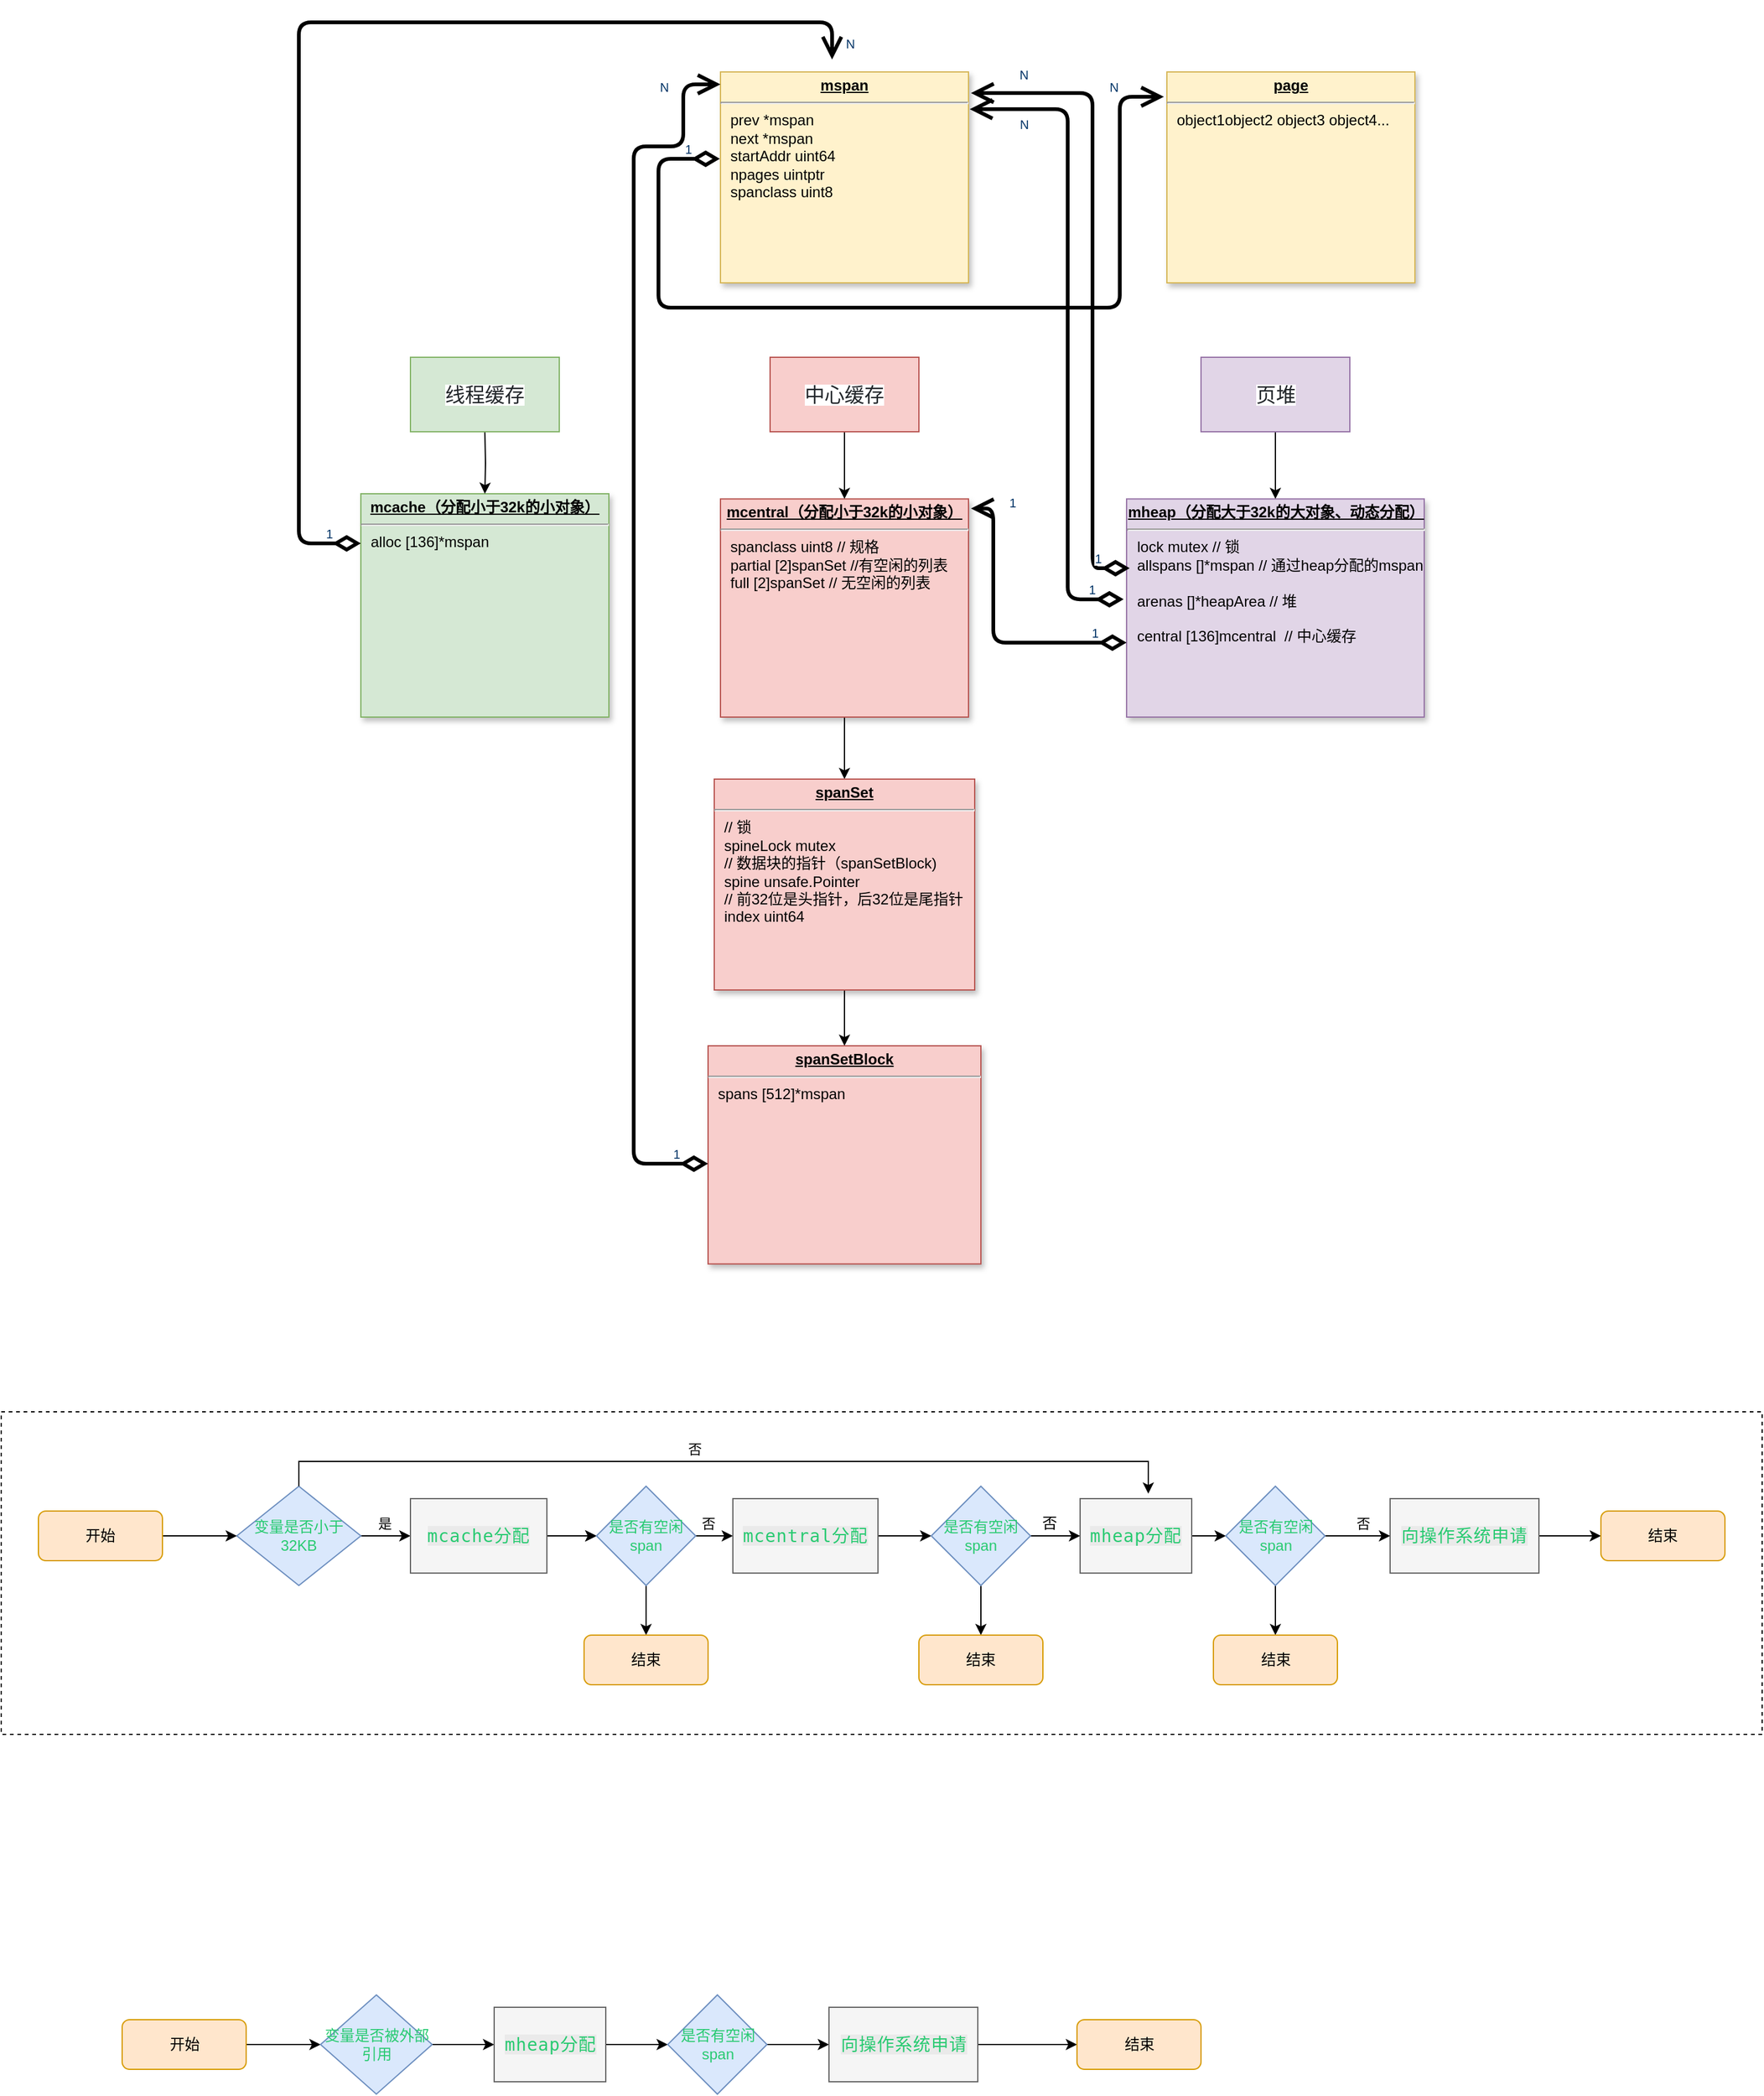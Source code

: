 <mxfile version="17.2.4" type="device"><diagram name="Page-1" id="efa7a0a1-bf9b-a30e-e6df-94a7791c09e9"><mxGraphModel dx="2144" dy="2055" grid="1" gridSize="10" guides="1" tooltips="1" connect="0" arrows="1" fold="1" page="1" pageScale="1" pageWidth="826" pageHeight="1169" background="none" math="0" shadow="0"><root><mxCell id="0"/><mxCell id="1" parent="0"/><mxCell id="Ub08Ud8JB8y0j1W9yoNn-201" value="" style="rounded=0;whiteSpace=wrap;html=1;fontColor=#28CA71;strokeColor=#000000;dashed=1;" parent="1" vertex="1"><mxGeometry x="-230" y="880" width="1420" height="260" as="geometry"/></mxCell><mxCell id="Ub08Ud8JB8y0j1W9yoNn-117" value="" style="edgeStyle=orthogonalEdgeStyle;rounded=0;orthogonalLoop=1;jettySize=auto;html=1;" parent="1" source="19" target="Ub08Ud8JB8y0j1W9yoNn-116" edge="1"><mxGeometry relative="1" as="geometry"/></mxCell><mxCell id="19" value="&lt;p style=&quot;margin: 0px ; margin-top: 4px ; text-align: center ; text-decoration: underline&quot;&gt;&lt;b&gt;mcentral（分配小于32k的小对象）&lt;/b&gt;&lt;/p&gt;&lt;hr&gt;&lt;p style=&quot;margin: 0px ; margin-left: 8px&quot;&gt;spanclass uint8 // 规格&lt;/p&gt;&lt;p style=&quot;margin: 0px ; margin-left: 8px&quot;&gt;partial [2]spanSet //有空闲的列表&lt;br&gt;full [2]spanSet // 无空闲的列表&lt;/p&gt;" style="verticalAlign=top;align=left;overflow=fill;fontSize=12;fontFamily=Helvetica;html=1;strokeColor=#b85450;shadow=1;fillColor=#f8cecc;" parent="1" vertex="1"><mxGeometry x="350" y="144.18" width="200" height="175.82" as="geometry"/></mxCell><mxCell id="21" value="&lt;p style=&quot;margin: 0px ; margin-top: 4px ; text-align: center ; text-decoration: underline&quot;&gt;&lt;b&gt;mspan&lt;/b&gt;&lt;/p&gt;&lt;hr&gt;&lt;p style=&quot;margin: 0px ; margin-left: 8px&quot;&gt;prev *mspan&lt;/p&gt;&lt;p style=&quot;margin: 0px ; margin-left: 8px&quot;&gt;next *mspan&lt;/p&gt;&lt;p style=&quot;margin: 0px ; margin-left: 8px&quot;&gt;startAddr uint64&lt;/p&gt;&lt;p style=&quot;margin: 0px ; margin-left: 8px&quot;&gt;npages uintptr&lt;/p&gt;&lt;p style=&quot;margin: 0px ; margin-left: 8px&quot;&gt;spanclass uint8&lt;/p&gt;" style="verticalAlign=top;align=left;overflow=fill;fontSize=12;fontFamily=Helvetica;html=1;strokeColor=#d6b656;shadow=1;fillColor=#fff2cc;" parent="1" vertex="1"><mxGeometry x="350" y="-200" width="200" height="170" as="geometry"/></mxCell><mxCell id="23" value="&lt;p style=&quot;margin: 0px ; margin-top: 4px ; text-align: center ; text-decoration: underline&quot;&gt;&lt;b&gt;mheap（分配大于32k的大对象、动态分配）&lt;/b&gt;&lt;/p&gt;&lt;hr&gt;&lt;p style=&quot;margin: 0px ; margin-left: 8px&quot;&gt;lock mutex // 锁&lt;/p&gt;&lt;p style=&quot;margin: 0px ; margin-left: 8px&quot;&gt;&lt;span&gt;allspans []*mspan // 通过heap分配的mspan&lt;/span&gt;&lt;br&gt;&lt;/p&gt;&lt;p style=&quot;margin: 0px ; margin-left: 8px&quot;&gt;&lt;span&gt;&lt;br&gt;&lt;/span&gt;&lt;/p&gt;&lt;p style=&quot;margin: 0px 0px 0px 8px&quot;&gt;arenas []*heapArea // 堆&lt;br&gt;&lt;/p&gt;&lt;p style=&quot;margin: 0px 0px 0px 8px&quot;&gt;&lt;br&gt;&lt;/p&gt;&lt;p style=&quot;margin: 0px ; margin-left: 8px&quot;&gt;&lt;span&gt;central [136]mcentral&amp;nbsp; // 中心缓存&lt;/span&gt;&lt;/p&gt;&lt;p style=&quot;margin: 0px ; margin-left: 8px&quot;&gt;&lt;br&gt;&lt;/p&gt;&lt;p style=&quot;margin: 0px ; margin-left: 8px&quot;&gt;&lt;br&gt;&lt;/p&gt;" style="verticalAlign=top;align=left;overflow=fill;fontSize=12;fontFamily=Helvetica;html=1;strokeColor=#9673a6;shadow=1;fillColor=#e1d5e7;" parent="1" vertex="1"><mxGeometry x="677.5" y="144.18" width="240" height="175.82" as="geometry"/></mxCell><mxCell id="25" value="&lt;p style=&quot;margin: 0px ; margin-top: 4px ; text-align: center ; text-decoration: underline&quot;&gt;&lt;strong&gt;mcache（分配小于32k的小对象）&lt;/strong&gt;&lt;/p&gt;&lt;hr&gt;&lt;p style=&quot;margin: 0px ; margin-left: 8px&quot;&gt;&lt;span&gt;alloc [136]*mspan&lt;/span&gt;&lt;br&gt;&lt;/p&gt;" style="verticalAlign=top;align=left;overflow=fill;fontSize=12;fontFamily=Helvetica;html=1;strokeColor=#82b366;shadow=1;fillColor=#d5e8d4;" parent="1" vertex="1"><mxGeometry x="60" y="140" width="200" height="180" as="geometry"/></mxCell><mxCell id="90" value="" style="endArrow=open;endSize=12;startArrow=diamondThin;startSize=14;startFill=0;edgeStyle=orthogonalEdgeStyle;strokeColor=#000000;strokeWidth=3;" parent="1" source="25" edge="1"><mxGeometry x="620" y="340" as="geometry"><mxPoint x="620" y="340" as="sourcePoint"/><mxPoint x="440" y="-210" as="targetPoint"/><Array as="points"><mxPoint x="10" y="180"/><mxPoint x="10" y="-240"/><mxPoint x="440" y="-240"/></Array></mxGeometry></mxCell><mxCell id="91" value="1" style="resizable=0;align=left;verticalAlign=top;labelBackgroundColor=#ffffff;fontSize=10;strokeColor=#003366;shadow=1;fillColor=#D4E1F5;fontColor=#003366" parent="90" connectable="0" vertex="1"><mxGeometry x="-1" relative="1" as="geometry"><mxPoint x="-30" y="-20" as="offset"/></mxGeometry></mxCell><mxCell id="92" value="N" style="resizable=0;align=right;verticalAlign=top;labelBackgroundColor=#ffffff;fontSize=10;strokeColor=#003366;shadow=1;fillColor=#D4E1F5;fontColor=#003366" parent="90" connectable="0" vertex="1"><mxGeometry x="1" relative="1" as="geometry"><mxPoint x="20" y="-25.0" as="offset"/></mxGeometry></mxCell><mxCell id="Ub08Ud8JB8y0j1W9yoNn-115" value="" style="edgeStyle=orthogonalEdgeStyle;rounded=0;orthogonalLoop=1;jettySize=auto;html=1;" parent="1" target="25" edge="1"><mxGeometry relative="1" as="geometry"><mxPoint x="160" y="90" as="sourcePoint"/></mxGeometry></mxCell><mxCell id="Ub08Ud8JB8y0j1W9yoNn-125" value="" style="edgeStyle=orthogonalEdgeStyle;rounded=0;orthogonalLoop=1;jettySize=auto;html=1;" parent="1" source="Ub08Ud8JB8y0j1W9yoNn-116" target="Ub08Ud8JB8y0j1W9yoNn-124" edge="1"><mxGeometry relative="1" as="geometry"/></mxCell><mxCell id="Ub08Ud8JB8y0j1W9yoNn-116" value="&lt;p style=&quot;margin: 0px ; margin-top: 4px ; text-align: center ; text-decoration: underline&quot;&gt;&lt;b&gt;spanSet&lt;/b&gt;&lt;/p&gt;&lt;hr&gt;&lt;p style=&quot;margin: 0px ; margin-left: 8px&quot;&gt;// 锁&lt;/p&gt;&lt;p style=&quot;margin: 0px ; margin-left: 8px&quot;&gt;spineLock mutex&lt;br&gt;&lt;/p&gt;&lt;p style=&quot;margin: 0px 0px 0px 8px&quot;&gt;// 数据块的指针（spanSetBlock)&lt;/p&gt;&lt;p style=&quot;margin: 0px ; margin-left: 8px&quot;&gt;spine unsafe.Pointer&lt;/p&gt;&lt;p style=&quot;margin: 0px 0px 0px 8px&quot;&gt;// 前32位是头指针，后32位是尾指针&lt;/p&gt;&lt;p style=&quot;margin: 0px ; margin-left: 8px&quot;&gt;&lt;span&gt;index uint64&lt;/span&gt;&lt;br&gt;&lt;/p&gt;&lt;p style=&quot;margin: 0px ; margin-left: 8px&quot;&gt;&lt;br&gt;&lt;/p&gt;&lt;p style=&quot;margin: 0px ; margin-left: 8px&quot;&gt;&lt;br&gt;&lt;/p&gt;&lt;p style=&quot;margin: 0px ; margin-left: 8px&quot;&gt;&lt;br&gt;&lt;/p&gt;" style="verticalAlign=top;align=left;overflow=fill;fontSize=12;fontFamily=Helvetica;html=1;strokeColor=#b85450;shadow=1;fillColor=#f8cecc;" parent="1" vertex="1"><mxGeometry x="345" y="370" width="210" height="170" as="geometry"/></mxCell><mxCell id="Ub08Ud8JB8y0j1W9yoNn-122" value="" style="edgeStyle=orthogonalEdgeStyle;rounded=0;orthogonalLoop=1;jettySize=auto;html=1;" parent="1" source="Ub08Ud8JB8y0j1W9yoNn-120" target="19" edge="1"><mxGeometry relative="1" as="geometry"/></mxCell><mxCell id="Ub08Ud8JB8y0j1W9yoNn-120" value="&lt;font color=&quot;#212529&quot;&gt;&lt;span style=&quot;font-size: 16px ; background-color: rgb(255 , 255 , 255)&quot;&gt;中心缓存&lt;/span&gt;&lt;/font&gt;" style="rounded=0;whiteSpace=wrap;html=1;fillColor=#f8cecc;strokeColor=#b85450;" parent="1" vertex="1"><mxGeometry x="390" y="30" width="120" height="60" as="geometry"/></mxCell><mxCell id="Ub08Ud8JB8y0j1W9yoNn-123" value="" style="edgeStyle=orthogonalEdgeStyle;rounded=0;orthogonalLoop=1;jettySize=auto;html=1;" parent="1" source="Ub08Ud8JB8y0j1W9yoNn-121" target="23" edge="1"><mxGeometry relative="1" as="geometry"/></mxCell><mxCell id="Ub08Ud8JB8y0j1W9yoNn-121" value="&lt;span style=&quot;color: rgb(33 , 37 , 41) ; font-family: , , &amp;#34;segoe ui&amp;#34; , &amp;#34;roboto&amp;#34; , &amp;#34;helvetica neue&amp;#34; , &amp;#34;arial&amp;#34; , &amp;#34;noto sans&amp;#34; , &amp;#34;liberation sans&amp;#34; , sans-serif , &amp;#34;apple color emoji&amp;#34; , &amp;#34;segoe ui emoji&amp;#34; , &amp;#34;segoe ui symbol&amp;#34; , &amp;#34;noto color emoji&amp;#34; ; font-size: 16px ; background-color: rgb(255 , 255 , 255)&quot;&gt;页堆&lt;/span&gt;" style="rounded=0;whiteSpace=wrap;html=1;fillColor=#e1d5e7;strokeColor=#9673a6;" parent="1" vertex="1"><mxGeometry x="737.5" y="30" width="120" height="60" as="geometry"/></mxCell><mxCell id="Ub08Ud8JB8y0j1W9yoNn-124" value="&lt;p style=&quot;margin: 0px ; margin-top: 4px ; text-align: center ; text-decoration: underline&quot;&gt;&lt;b&gt;spanSetBlock&lt;/b&gt;&lt;/p&gt;&lt;hr&gt;&lt;p style=&quot;margin: 0px ; margin-left: 8px&quot;&gt;spans [512]*mspan&lt;/p&gt;&lt;p style=&quot;margin: 0px ; margin-left: 8px&quot;&gt;&lt;br&gt;&lt;/p&gt;&lt;p style=&quot;margin: 0px ; margin-left: 8px&quot;&gt;&lt;br&gt;&lt;/p&gt;&lt;p style=&quot;margin: 0px ; margin-left: 8px&quot;&gt;&lt;br&gt;&lt;/p&gt;" style="verticalAlign=top;align=left;overflow=fill;fontSize=12;fontFamily=Helvetica;html=1;strokeColor=#b85450;shadow=1;fillColor=#f8cecc;" parent="1" vertex="1"><mxGeometry x="340" y="585.0" width="220" height="175.82" as="geometry"/></mxCell><mxCell id="Ub08Ud8JB8y0j1W9yoNn-126" value="" style="endArrow=open;endSize=12;startArrow=diamondThin;startSize=14;startFill=0;edgeStyle=orthogonalEdgeStyle;entryX=0;entryY=0.059;entryDx=0;entryDy=0;entryPerimeter=0;strokeColor=#000000;strokeWidth=3;" parent="1" target="21" edge="1"><mxGeometry x="900" y="840" as="geometry"><mxPoint x="340" y="680" as="sourcePoint"/><mxPoint x="50" y="380" as="targetPoint"/><Array as="points"><mxPoint x="280" y="680"/><mxPoint x="280" y="-140"/><mxPoint x="320" y="-140"/><mxPoint x="320" y="-190"/></Array></mxGeometry></mxCell><mxCell id="Ub08Ud8JB8y0j1W9yoNn-127" value="1" style="resizable=0;align=left;verticalAlign=top;labelBackgroundColor=#ffffff;fontSize=10;strokeColor=#003366;shadow=1;fillColor=#D4E1F5;fontColor=#003366" parent="Ub08Ud8JB8y0j1W9yoNn-126" connectable="0" vertex="1"><mxGeometry x="-1" relative="1" as="geometry"><mxPoint x="-30" y="-20" as="offset"/></mxGeometry></mxCell><mxCell id="Ub08Ud8JB8y0j1W9yoNn-128" value="N" style="resizable=0;align=right;verticalAlign=top;labelBackgroundColor=#ffffff;fontSize=10;strokeColor=#003366;shadow=1;fillColor=#D4E1F5;fontColor=#003366" parent="Ub08Ud8JB8y0j1W9yoNn-126" connectable="0" vertex="1"><mxGeometry x="1" relative="1" as="geometry"><mxPoint x="-40" y="-10" as="offset"/></mxGeometry></mxCell><mxCell id="Ub08Ud8JB8y0j1W9yoNn-129" value="&lt;font color=&quot;#212529&quot;&gt;&lt;span style=&quot;font-size: 16px ; background-color: rgb(255 , 255 , 255)&quot;&gt;线程缓存&lt;/span&gt;&lt;/font&gt;" style="rounded=0;whiteSpace=wrap;html=1;fillColor=#d5e8d4;strokeColor=#82b366;" parent="1" vertex="1"><mxGeometry x="100" y="30" width="120" height="60" as="geometry"/></mxCell><mxCell id="Ub08Ud8JB8y0j1W9yoNn-136" value="" style="endArrow=open;endSize=12;startArrow=diamondThin;startSize=14;startFill=0;edgeStyle=orthogonalEdgeStyle;entryX=1.01;entryY=0.1;entryDx=0;entryDy=0;entryPerimeter=0;strokeColor=#000000;strokeWidth=3;" parent="1" target="21" edge="1"><mxGeometry x="1240" y="360" as="geometry"><mxPoint x="680" y="200" as="sourcePoint"/><mxPoint x="200" y="360" as="targetPoint"/><Array as="points"><mxPoint x="650" y="200"/><mxPoint x="650" y="-183"/></Array></mxGeometry></mxCell><mxCell id="Ub08Ud8JB8y0j1W9yoNn-137" value="1" style="resizable=0;align=left;verticalAlign=top;labelBackgroundColor=#ffffff;fontSize=10;strokeColor=#003366;shadow=1;fillColor=#D4E1F5;fontColor=#003366" parent="Ub08Ud8JB8y0j1W9yoNn-136" connectable="0" vertex="1"><mxGeometry x="-1" relative="1" as="geometry"><mxPoint x="-30" y="-20" as="offset"/></mxGeometry></mxCell><mxCell id="Ub08Ud8JB8y0j1W9yoNn-138" value="N" style="resizable=0;align=right;verticalAlign=top;labelBackgroundColor=#ffffff;fontSize=10;strokeColor=#003366;shadow=1;fillColor=#D4E1F5;fontColor=#003366" parent="Ub08Ud8JB8y0j1W9yoNn-136" connectable="0" vertex="1"><mxGeometry x="1" relative="1" as="geometry"><mxPoint x="48" y="-27" as="offset"/></mxGeometry></mxCell><mxCell id="Ub08Ud8JB8y0j1W9yoNn-142" value="" style="edgeStyle=orthogonalEdgeStyle;rounded=0;orthogonalLoop=1;jettySize=auto;html=1;strokeColor=#000000;strokeWidth=1;" parent="1" source="Ub08Ud8JB8y0j1W9yoNn-140" target="Ub08Ud8JB8y0j1W9yoNn-141" edge="1"><mxGeometry relative="1" as="geometry"/></mxCell><mxCell id="Ub08Ud8JB8y0j1W9yoNn-158" value="&lt;font color=&quot;#000000&quot;&gt;是&lt;/font&gt;" style="edgeLabel;html=1;align=center;verticalAlign=middle;resizable=0;points=[];fontColor=#28CA71;" parent="Ub08Ud8JB8y0j1W9yoNn-142" vertex="1" connectable="0"><mxGeometry x="-0.04" y="-1" relative="1" as="geometry"><mxPoint y="-11" as="offset"/></mxGeometry></mxCell><mxCell id="Ub08Ud8JB8y0j1W9yoNn-140" value="&lt;font color=&quot;#28ca71&quot;&gt;变量是否小于32KB&lt;/font&gt;" style="rhombus;whiteSpace=wrap;html=1;fillColor=#dae8fc;strokeColor=#6c8ebf;" parent="1" vertex="1"><mxGeometry x="-40" y="940" width="100" height="80" as="geometry"/></mxCell><mxCell id="Ub08Ud8JB8y0j1W9yoNn-153" value="" style="edgeStyle=orthogonalEdgeStyle;rounded=0;orthogonalLoop=1;jettySize=auto;html=1;fontColor=#28CA71;strokeColor=#000000;strokeWidth=1;" parent="1" source="Ub08Ud8JB8y0j1W9yoNn-141" target="Ub08Ud8JB8y0j1W9yoNn-146" edge="1"><mxGeometry relative="1" as="geometry"/></mxCell><mxCell id="Ub08Ud8JB8y0j1W9yoNn-154" value="" style="edgeStyle=orthogonalEdgeStyle;rounded=0;orthogonalLoop=1;jettySize=auto;html=1;fontColor=#28CA71;strokeColor=#000000;strokeWidth=1;" parent="1" source="Ub08Ud8JB8y0j1W9yoNn-141" target="Ub08Ud8JB8y0j1W9yoNn-146" edge="1"><mxGeometry relative="1" as="geometry"/></mxCell><mxCell id="Ub08Ud8JB8y0j1W9yoNn-141" value="&lt;span style=&quot;color: rgb(40 , 202 , 113) ; font-family: &amp;#34;operator mono&amp;#34; , &amp;#34;consolas&amp;#34; , &amp;#34;monaco&amp;#34; , &amp;#34;menlo&amp;#34; , monospace ; font-size: 14px ; letter-spacing: 0.544px ; text-align: left ; background-color: rgba(27 , 31 , 35 , 0.05)&quot;&gt;mcache分配&lt;/span&gt;" style="whiteSpace=wrap;html=1;fillColor=#f5f5f5;fontColor=#333333;strokeColor=#666666;" parent="1" vertex="1"><mxGeometry x="100" y="950" width="110" height="60" as="geometry"/></mxCell><mxCell id="Ub08Ud8JB8y0j1W9yoNn-155" value="" style="edgeStyle=orthogonalEdgeStyle;rounded=0;orthogonalLoop=1;jettySize=auto;html=1;fontColor=#28CA71;strokeColor=#000000;strokeWidth=1;" parent="1" source="Ub08Ud8JB8y0j1W9yoNn-146" target="Ub08Ud8JB8y0j1W9yoNn-147" edge="1"><mxGeometry relative="1" as="geometry"/></mxCell><mxCell id="Ub08Ud8JB8y0j1W9yoNn-173" value="否" style="edgeLabel;html=1;align=center;verticalAlign=middle;resizable=0;points=[];fontColor=#000000;" parent="Ub08Ud8JB8y0j1W9yoNn-155" vertex="1" connectable="0"><mxGeometry x="0.36" y="-3" relative="1" as="geometry"><mxPoint x="-4" y="-13" as="offset"/></mxGeometry></mxCell><mxCell id="Ub08Ud8JB8y0j1W9yoNn-176" value="" style="edgeStyle=orthogonalEdgeStyle;rounded=0;orthogonalLoop=1;jettySize=auto;html=1;fontColor=#000000;strokeColor=#000000;strokeWidth=1;" parent="1" source="Ub08Ud8JB8y0j1W9yoNn-146" target="Ub08Ud8JB8y0j1W9yoNn-163" edge="1"><mxGeometry relative="1" as="geometry"/></mxCell><mxCell id="Ub08Ud8JB8y0j1W9yoNn-146" value="&lt;font color=&quot;#28ca71&quot;&gt;是否有空闲span&lt;/font&gt;" style="rhombus;whiteSpace=wrap;html=1;fillColor=#dae8fc;strokeColor=#6c8ebf;" parent="1" vertex="1"><mxGeometry x="250" y="940" width="80" height="80" as="geometry"/></mxCell><mxCell id="Ub08Ud8JB8y0j1W9yoNn-167" value="" style="edgeStyle=orthogonalEdgeStyle;rounded=0;orthogonalLoop=1;jettySize=auto;html=1;fontColor=#000000;strokeColor=#000000;strokeWidth=1;" parent="1" source="Ub08Ud8JB8y0j1W9yoNn-147" target="Ub08Ud8JB8y0j1W9yoNn-164" edge="1"><mxGeometry relative="1" as="geometry"/></mxCell><mxCell id="Ub08Ud8JB8y0j1W9yoNn-147" value="&lt;span style=&quot;color: rgb(40 , 202 , 113) ; font-family: &amp;#34;operator mono&amp;#34; , &amp;#34;consolas&amp;#34; , &amp;#34;monaco&amp;#34; , &amp;#34;menlo&amp;#34; , monospace ; font-size: 14px ; letter-spacing: 0.544px ; text-align: left ; background-color: rgba(27 , 31 , 35 , 0.05)&quot;&gt;mcentral分配&lt;/span&gt;" style="whiteSpace=wrap;html=1;fillColor=#f5f5f5;fontColor=#333333;strokeColor=#666666;" parent="1" vertex="1"><mxGeometry x="360" y="950" width="117" height="60" as="geometry"/></mxCell><mxCell id="Ub08Ud8JB8y0j1W9yoNn-170" value="" style="edgeStyle=orthogonalEdgeStyle;rounded=0;orthogonalLoop=1;jettySize=auto;html=1;fontColor=#000000;strokeColor=#000000;strokeWidth=1;" parent="1" source="Ub08Ud8JB8y0j1W9yoNn-149" target="Ub08Ud8JB8y0j1W9yoNn-169" edge="1"><mxGeometry relative="1" as="geometry"/></mxCell><mxCell id="Ub08Ud8JB8y0j1W9yoNn-149" value="&lt;span style=&quot;color: rgb(40 , 202 , 113) ; font-family: &amp;#34;operator mono&amp;#34; , &amp;#34;consolas&amp;#34; , &amp;#34;monaco&amp;#34; , &amp;#34;menlo&amp;#34; , monospace ; font-size: 14px ; letter-spacing: 0.544px ; text-align: left ; background-color: rgba(27 , 31 , 35 , 0.05)&quot;&gt;mheap分配&lt;/span&gt;" style="whiteSpace=wrap;html=1;fillColor=#f5f5f5;fontColor=#333333;strokeColor=#666666;" parent="1" vertex="1"><mxGeometry x="640" y="950" width="90" height="60" as="geometry"/></mxCell><mxCell id="Ub08Ud8JB8y0j1W9yoNn-185" value="" style="edgeStyle=orthogonalEdgeStyle;rounded=0;orthogonalLoop=1;jettySize=auto;html=1;fontColor=#000000;strokeColor=#000000;strokeWidth=1;" parent="1" source="Ub08Ud8JB8y0j1W9yoNn-151" target="Ub08Ud8JB8y0j1W9yoNn-184" edge="1"><mxGeometry relative="1" as="geometry"/></mxCell><mxCell id="Ub08Ud8JB8y0j1W9yoNn-151" value="&lt;span style=&quot;color: rgb(40 , 202 , 113) ; font-family: &amp;#34;operator mono&amp;#34; , &amp;#34;consolas&amp;#34; , &amp;#34;monaco&amp;#34; , &amp;#34;menlo&amp;#34; , monospace ; font-size: 14px ; letter-spacing: 0.544px ; text-align: left ; background-color: rgba(27 , 31 , 35 , 0.05)&quot;&gt;向操作系统申请&lt;/span&gt;" style="whiteSpace=wrap;html=1;fillColor=#f5f5f5;fontColor=#333333;strokeColor=#666666;" parent="1" vertex="1"><mxGeometry x="890" y="950" width="120" height="60" as="geometry"/></mxCell><mxCell id="Ub08Ud8JB8y0j1W9yoNn-159" value="" style="endArrow=classic;html=1;rounded=0;fontColor=#28CA71;strokeColor=#000000;strokeWidth=1;exitX=0.5;exitY=0;exitDx=0;exitDy=0;edgeStyle=orthogonalEdgeStyle;entryX=0.611;entryY=-0.067;entryDx=0;entryDy=0;entryPerimeter=0;" parent="1" source="Ub08Ud8JB8y0j1W9yoNn-140" target="Ub08Ud8JB8y0j1W9yoNn-149" edge="1"><mxGeometry width="50" height="50" relative="1" as="geometry"><mxPoint y="930" as="sourcePoint"/><mxPoint x="710" y="920" as="targetPoint"/><Array as="points"><mxPoint x="10" y="920"/><mxPoint x="695" y="920"/></Array></mxGeometry></mxCell><mxCell id="Ub08Ud8JB8y0j1W9yoNn-160" value="&lt;font color=&quot;#000000&quot;&gt;否&lt;/font&gt;" style="edgeLabel;html=1;align=center;verticalAlign=middle;resizable=0;points=[];fontColor=#28CA71;" parent="Ub08Ud8JB8y0j1W9yoNn-159" vertex="1" connectable="0"><mxGeometry x="-0.074" y="2" relative="1" as="geometry"><mxPoint y="-8" as="offset"/></mxGeometry></mxCell><mxCell id="Ub08Ud8JB8y0j1W9yoNn-162" value="" style="edgeStyle=orthogonalEdgeStyle;rounded=0;orthogonalLoop=1;jettySize=auto;html=1;fontColor=#000000;strokeColor=#000000;strokeWidth=1;" parent="1" source="Ub08Ud8JB8y0j1W9yoNn-161" target="Ub08Ud8JB8y0j1W9yoNn-140" edge="1"><mxGeometry relative="1" as="geometry"/></mxCell><mxCell id="Ub08Ud8JB8y0j1W9yoNn-161" value="开始" style="rounded=1;whiteSpace=wrap;html=1;strokeColor=#d79b00;fillColor=#ffe6cc;" parent="1" vertex="1"><mxGeometry x="-200" y="960" width="100" height="40" as="geometry"/></mxCell><mxCell id="Ub08Ud8JB8y0j1W9yoNn-163" value="结束" style="rounded=1;whiteSpace=wrap;html=1;strokeColor=#d79b00;fillColor=#ffe6cc;" parent="1" vertex="1"><mxGeometry x="240" y="1060" width="100" height="40" as="geometry"/></mxCell><mxCell id="Ub08Ud8JB8y0j1W9yoNn-168" value="" style="edgeStyle=orthogonalEdgeStyle;rounded=0;orthogonalLoop=1;jettySize=auto;html=1;fontColor=#000000;strokeColor=#000000;strokeWidth=1;" parent="1" source="Ub08Ud8JB8y0j1W9yoNn-164" target="Ub08Ud8JB8y0j1W9yoNn-149" edge="1"><mxGeometry relative="1" as="geometry"/></mxCell><mxCell id="Ub08Ud8JB8y0j1W9yoNn-180" value="" style="edgeStyle=orthogonalEdgeStyle;rounded=0;orthogonalLoop=1;jettySize=auto;html=1;fontColor=#000000;strokeColor=#000000;strokeWidth=1;" parent="1" source="Ub08Ud8JB8y0j1W9yoNn-164" target="Ub08Ud8JB8y0j1W9yoNn-179" edge="1"><mxGeometry relative="1" as="geometry"/></mxCell><mxCell id="Ub08Ud8JB8y0j1W9yoNn-164" value="&lt;font color=&quot;#28ca71&quot;&gt;是否有空闲span&lt;/font&gt;" style="rhombus;whiteSpace=wrap;html=1;fillColor=#dae8fc;strokeColor=#6c8ebf;" parent="1" vertex="1"><mxGeometry x="520" y="940" width="80" height="80" as="geometry"/></mxCell><mxCell id="Ub08Ud8JB8y0j1W9yoNn-171" value="" style="edgeStyle=orthogonalEdgeStyle;rounded=0;orthogonalLoop=1;jettySize=auto;html=1;fontColor=#000000;strokeColor=#000000;strokeWidth=1;" parent="1" source="Ub08Ud8JB8y0j1W9yoNn-169" target="Ub08Ud8JB8y0j1W9yoNn-151" edge="1"><mxGeometry relative="1" as="geometry"/></mxCell><mxCell id="Ub08Ud8JB8y0j1W9yoNn-181" value="否" style="edgeLabel;html=1;align=center;verticalAlign=middle;resizable=0;points=[];fontColor=#000000;" parent="Ub08Ud8JB8y0j1W9yoNn-171" vertex="1" connectable="0"><mxGeometry x="0.124" y="4" relative="1" as="geometry"><mxPoint x="1" y="-6" as="offset"/></mxGeometry></mxCell><mxCell id="Ub08Ud8JB8y0j1W9yoNn-183" value="" style="edgeStyle=orthogonalEdgeStyle;rounded=0;orthogonalLoop=1;jettySize=auto;html=1;fontColor=#000000;strokeColor=#000000;strokeWidth=1;" parent="1" source="Ub08Ud8JB8y0j1W9yoNn-169" target="Ub08Ud8JB8y0j1W9yoNn-182" edge="1"><mxGeometry relative="1" as="geometry"/></mxCell><mxCell id="Ub08Ud8JB8y0j1W9yoNn-169" value="&lt;font color=&quot;#28ca71&quot;&gt;是否有空闲span&lt;/font&gt;" style="rhombus;whiteSpace=wrap;html=1;fillColor=#dae8fc;strokeColor=#6c8ebf;" parent="1" vertex="1"><mxGeometry x="757.5" y="940" width="80" height="80" as="geometry"/></mxCell><mxCell id="Ub08Ud8JB8y0j1W9yoNn-178" value="否" style="text;html=1;align=center;verticalAlign=middle;resizable=0;points=[];autosize=1;strokeColor=none;fillColor=none;fontColor=#000000;" parent="1" vertex="1"><mxGeometry x="600" y="960" width="30" height="20" as="geometry"/></mxCell><mxCell id="Ub08Ud8JB8y0j1W9yoNn-179" value="结束" style="rounded=1;whiteSpace=wrap;html=1;strokeColor=#d79b00;fillColor=#ffe6cc;" parent="1" vertex="1"><mxGeometry x="510" y="1060" width="100" height="40" as="geometry"/></mxCell><mxCell id="Ub08Ud8JB8y0j1W9yoNn-182" value="结束" style="rounded=1;whiteSpace=wrap;html=1;strokeColor=#d79b00;fillColor=#ffe6cc;" parent="1" vertex="1"><mxGeometry x="747.5" y="1060" width="100" height="40" as="geometry"/></mxCell><mxCell id="Ub08Ud8JB8y0j1W9yoNn-184" value="结束" style="rounded=1;whiteSpace=wrap;html=1;strokeColor=#d79b00;fillColor=#ffe6cc;" parent="1" vertex="1"><mxGeometry x="1060" y="960" width="100" height="40" as="geometry"/></mxCell><mxCell id="Ub08Ud8JB8y0j1W9yoNn-188" value="" style="edgeStyle=orthogonalEdgeStyle;rounded=0;orthogonalLoop=1;jettySize=auto;html=1;fontColor=#000000;strokeColor=#000000;strokeWidth=1;" parent="1" source="Ub08Ud8JB8y0j1W9yoNn-186" edge="1"><mxGeometry relative="1" as="geometry"><mxPoint x="27.5" y="1390" as="targetPoint"/></mxGeometry></mxCell><mxCell id="Ub08Ud8JB8y0j1W9yoNn-186" value="开始" style="rounded=1;whiteSpace=wrap;html=1;strokeColor=#d79b00;fillColor=#ffe6cc;" parent="1" vertex="1"><mxGeometry x="-132.5" y="1370" width="100" height="40" as="geometry"/></mxCell><mxCell id="Ub08Ud8JB8y0j1W9yoNn-191" value="" style="edgeStyle=orthogonalEdgeStyle;rounded=0;orthogonalLoop=1;jettySize=auto;html=1;fontColor=#000000;strokeColor=#000000;strokeWidth=1;" parent="1" source="Ub08Ud8JB8y0j1W9yoNn-189" edge="1"><mxGeometry relative="1" as="geometry"><mxPoint x="167.5" y="1390" as="targetPoint"/></mxGeometry></mxCell><mxCell id="Ub08Ud8JB8y0j1W9yoNn-189" value="&lt;font color=&quot;#28ca71&quot;&gt;变量是否被外部引用&lt;/font&gt;" style="rhombus;whiteSpace=wrap;html=1;fillColor=#dae8fc;strokeColor=#6c8ebf;" parent="1" vertex="1"><mxGeometry x="27.5" y="1350" width="90" height="80" as="geometry"/></mxCell><mxCell id="Ub08Ud8JB8y0j1W9yoNn-194" value="" style="edgeStyle=orthogonalEdgeStyle;rounded=0;orthogonalLoop=1;jettySize=auto;html=1;fontColor=#000000;strokeColor=#000000;strokeWidth=1;" parent="1" source="Ub08Ud8JB8y0j1W9yoNn-192" target="Ub08Ud8JB8y0j1W9yoNn-193" edge="1"><mxGeometry relative="1" as="geometry"/></mxCell><mxCell id="Ub08Ud8JB8y0j1W9yoNn-192" value="&lt;span style=&quot;color: rgb(40 , 202 , 113) ; font-family: &amp;#34;operator mono&amp;#34; , &amp;#34;consolas&amp;#34; , &amp;#34;monaco&amp;#34; , &amp;#34;menlo&amp;#34; , monospace ; font-size: 14px ; letter-spacing: 0.544px ; text-align: left ; background-color: rgba(27 , 31 , 35 , 0.05)&quot;&gt;mheap分配&lt;/span&gt;" style="whiteSpace=wrap;html=1;fillColor=#f5f5f5;fontColor=#333333;strokeColor=#666666;" parent="1" vertex="1"><mxGeometry x="167.5" y="1360" width="90" height="60" as="geometry"/></mxCell><mxCell id="Ub08Ud8JB8y0j1W9yoNn-196" value="" style="edgeStyle=orthogonalEdgeStyle;rounded=0;orthogonalLoop=1;jettySize=auto;html=1;fontColor=#000000;strokeColor=#000000;strokeWidth=1;" parent="1" source="Ub08Ud8JB8y0j1W9yoNn-193" target="Ub08Ud8JB8y0j1W9yoNn-195" edge="1"><mxGeometry relative="1" as="geometry"/></mxCell><mxCell id="Ub08Ud8JB8y0j1W9yoNn-193" value="&lt;font color=&quot;#28ca71&quot;&gt;是否有空闲span&lt;/font&gt;" style="rhombus;whiteSpace=wrap;html=1;fillColor=#dae8fc;strokeColor=#6c8ebf;" parent="1" vertex="1"><mxGeometry x="307.5" y="1350" width="80" height="80" as="geometry"/></mxCell><mxCell id="Ub08Ud8JB8y0j1W9yoNn-198" value="" style="edgeStyle=orthogonalEdgeStyle;rounded=0;orthogonalLoop=1;jettySize=auto;html=1;fontColor=#000000;strokeColor=#000000;strokeWidth=1;" parent="1" source="Ub08Ud8JB8y0j1W9yoNn-195" edge="1"><mxGeometry relative="1" as="geometry"><mxPoint x="637.5" y="1390" as="targetPoint"/></mxGeometry></mxCell><mxCell id="Ub08Ud8JB8y0j1W9yoNn-195" value="&lt;span style=&quot;color: rgb(40 , 202 , 113) ; font-family: &amp;#34;operator mono&amp;#34; , &amp;#34;consolas&amp;#34; , &amp;#34;monaco&amp;#34; , &amp;#34;menlo&amp;#34; , monospace ; font-size: 14px ; letter-spacing: 0.544px ; text-align: left ; background-color: rgba(27 , 31 , 35 , 0.05)&quot;&gt;向操作系统申请&lt;/span&gt;" style="whiteSpace=wrap;html=1;fillColor=#f5f5f5;fontColor=#333333;strokeColor=#666666;" parent="1" vertex="1"><mxGeometry x="437.5" y="1360" width="120" height="60" as="geometry"/></mxCell><mxCell id="Ub08Ud8JB8y0j1W9yoNn-199" value="结束" style="rounded=1;whiteSpace=wrap;html=1;strokeColor=#d79b00;fillColor=#ffe6cc;" parent="1" vertex="1"><mxGeometry x="637.5" y="1370" width="100" height="40" as="geometry"/></mxCell><mxCell id="Ub08Ud8JB8y0j1W9yoNn-202" value="" style="endArrow=open;endSize=12;startArrow=diamondThin;startSize=14;startFill=0;edgeStyle=orthogonalEdgeStyle;entryX=1.01;entryY=0.044;entryDx=0;entryDy=0;entryPerimeter=0;strokeColor=#000000;strokeWidth=3;" parent="1" source="23" target="19" edge="1"><mxGeometry x="1218" y="763" as="geometry"><mxPoint x="658" y="603" as="sourcePoint"/><mxPoint x="530" y="220" as="targetPoint"/><Array as="points"><mxPoint x="570" y="260"/><mxPoint x="570" y="152"/></Array></mxGeometry></mxCell><mxCell id="Ub08Ud8JB8y0j1W9yoNn-203" value="1" style="resizable=0;align=left;verticalAlign=top;labelBackgroundColor=#ffffff;fontSize=10;strokeColor=#003366;shadow=1;fillColor=#D4E1F5;fontColor=#003366" parent="Ub08Ud8JB8y0j1W9yoNn-202" connectable="0" vertex="1"><mxGeometry x="-1" relative="1" as="geometry"><mxPoint x="-30" y="-20" as="offset"/></mxGeometry></mxCell><mxCell id="Ub08Ud8JB8y0j1W9yoNn-204" value="1" style="resizable=0;align=right;verticalAlign=top;labelBackgroundColor=#ffffff;fontSize=10;strokeColor=#003366;shadow=1;fillColor=#D4E1F5;fontColor=#003366" parent="Ub08Ud8JB8y0j1W9yoNn-202" connectable="0" vertex="1"><mxGeometry x="1" relative="1" as="geometry"><mxPoint x="38" y="-17" as="offset"/></mxGeometry></mxCell><mxCell id="Ub08Ud8JB8y0j1W9yoNn-205" value="&lt;p style=&quot;margin: 0px ; margin-top: 4px ; text-align: center ; text-decoration: underline&quot;&gt;&lt;b&gt;page&lt;/b&gt;&lt;/p&gt;&lt;hr&gt;&lt;p style=&quot;margin: 0px ; margin-left: 8px&quot;&gt;object1object2 object3 object4...&lt;/p&gt;" style="verticalAlign=top;align=left;overflow=fill;fontSize=12;fontFamily=Helvetica;html=1;strokeColor=#d6b656;shadow=1;fillColor=#fff2cc;" parent="1" vertex="1"><mxGeometry x="710" y="-200" width="200" height="170" as="geometry"/></mxCell><mxCell id="Ub08Ud8JB8y0j1W9yoNn-209" value="" style="endArrow=open;endSize=12;startArrow=diamondThin;startSize=14;startFill=0;edgeStyle=orthogonalEdgeStyle;strokeColor=#000000;strokeWidth=3;entryX=-0.012;entryY=0.112;entryDx=0;entryDy=0;entryPerimeter=0;" parent="1" target="Ub08Ud8JB8y0j1W9yoNn-205" edge="1"><mxGeometry x="909.5" y="30" as="geometry"><mxPoint x="349.5" y="-130" as="sourcePoint"/><mxPoint x="690" y="-190" as="targetPoint"/><Array as="points"><mxPoint x="300" y="-130"/><mxPoint x="300" y="-10"/><mxPoint x="672" y="-10"/><mxPoint x="672" y="-180"/></Array></mxGeometry></mxCell><mxCell id="Ub08Ud8JB8y0j1W9yoNn-210" value="1" style="resizable=0;align=left;verticalAlign=top;labelBackgroundColor=#ffffff;fontSize=10;strokeColor=#003366;shadow=1;fillColor=#D4E1F5;fontColor=#003366" parent="Ub08Ud8JB8y0j1W9yoNn-209" connectable="0" vertex="1"><mxGeometry x="-1" relative="1" as="geometry"><mxPoint x="-30" y="-20" as="offset"/></mxGeometry></mxCell><mxCell id="Ub08Ud8JB8y0j1W9yoNn-211" value="N" style="resizable=0;align=right;verticalAlign=top;labelBackgroundColor=#ffffff;fontSize=10;strokeColor=#003366;shadow=1;fillColor=#D4E1F5;fontColor=#003366" parent="Ub08Ud8JB8y0j1W9yoNn-209" connectable="0" vertex="1"><mxGeometry x="1" relative="1" as="geometry"><mxPoint x="-35" y="-19" as="offset"/></mxGeometry></mxCell><mxCell id="XIXVWAwWwzSm8SnQM39c-92" value="" style="endArrow=open;endSize=12;startArrow=diamondThin;startSize=14;startFill=0;edgeStyle=orthogonalEdgeStyle;entryX=1.01;entryY=0.1;entryDx=0;entryDy=0;entryPerimeter=0;strokeColor=#000000;strokeWidth=3;exitX=-0.01;exitY=0.46;exitDx=0;exitDy=0;exitPerimeter=0;" edge="1" parent="1" source="23"><mxGeometry x="1239" y="373" as="geometry"><mxPoint x="679" y="213" as="sourcePoint"/><mxPoint x="551" y="-170" as="targetPoint"/><Array as="points"><mxPoint x="630" y="225"/><mxPoint x="630" y="-170"/></Array></mxGeometry></mxCell><mxCell id="XIXVWAwWwzSm8SnQM39c-93" value="1" style="resizable=0;align=left;verticalAlign=top;labelBackgroundColor=#ffffff;fontSize=10;strokeColor=#003366;shadow=1;fillColor=#D4E1F5;fontColor=#003366" connectable="0" vertex="1" parent="XIXVWAwWwzSm8SnQM39c-92"><mxGeometry x="-1" relative="1" as="geometry"><mxPoint x="-30" y="-20" as="offset"/></mxGeometry></mxCell><mxCell id="XIXVWAwWwzSm8SnQM39c-94" value="N" style="resizable=0;align=right;verticalAlign=top;labelBackgroundColor=#ffffff;fontSize=10;strokeColor=#003366;shadow=1;fillColor=#D4E1F5;fontColor=#003366" connectable="0" vertex="1" parent="XIXVWAwWwzSm8SnQM39c-92"><mxGeometry x="1" relative="1" as="geometry"><mxPoint x="49" as="offset"/></mxGeometry></mxCell></root></mxGraphModel></diagram></mxfile>